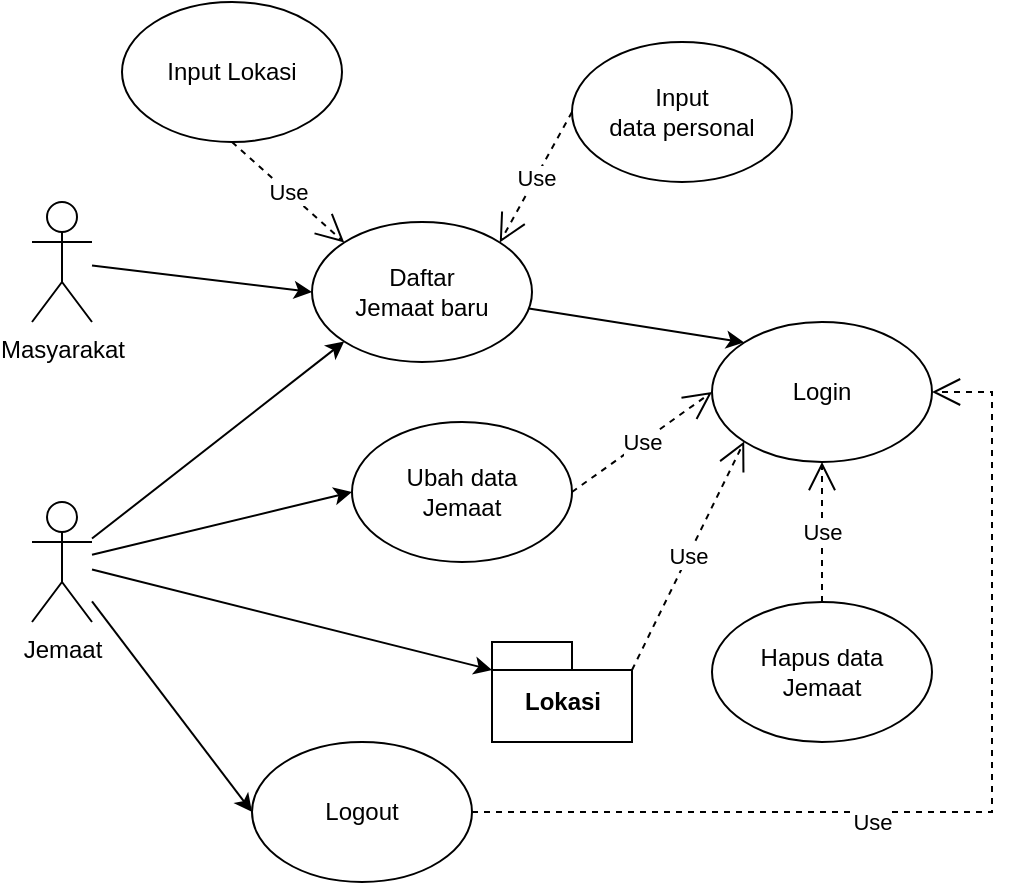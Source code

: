 <mxfile version="20.1.2" type="github" pages="3">
  <diagram id="PjaSomSAxZqeQff5UeBx" name="Page-1">
    <mxGraphModel dx="1085" dy="535" grid="1" gridSize="10" guides="1" tooltips="1" connect="1" arrows="1" fold="1" page="1" pageScale="1" pageWidth="850" pageHeight="1100" math="0" shadow="0">
      <root>
        <mxCell id="0" />
        <mxCell id="1" parent="0" />
        <mxCell id="5i8q8Ae321yIFf5_sVQl-10" style="edgeStyle=none;rounded=0;orthogonalLoop=1;jettySize=auto;html=1;entryX=0;entryY=1;entryDx=0;entryDy=0;" edge="1" parent="1" source="5i8q8Ae321yIFf5_sVQl-1" target="5i8q8Ae321yIFf5_sVQl-4">
          <mxGeometry relative="1" as="geometry" />
        </mxCell>
        <mxCell id="5i8q8Ae321yIFf5_sVQl-11" style="edgeStyle=none;rounded=0;orthogonalLoop=1;jettySize=auto;html=1;entryX=0;entryY=0.5;entryDx=0;entryDy=0;" edge="1" parent="1" source="5i8q8Ae321yIFf5_sVQl-1" target="5i8q8Ae321yIFf5_sVQl-5">
          <mxGeometry relative="1" as="geometry" />
        </mxCell>
        <mxCell id="5i8q8Ae321yIFf5_sVQl-12" style="edgeStyle=none;rounded=0;orthogonalLoop=1;jettySize=auto;html=1;entryX=0;entryY=0.5;entryDx=0;entryDy=0;" edge="1" parent="1" source="5i8q8Ae321yIFf5_sVQl-1" target="5i8q8Ae321yIFf5_sVQl-8">
          <mxGeometry relative="1" as="geometry" />
        </mxCell>
        <mxCell id="5i8q8Ae321yIFf5_sVQl-37" style="edgeStyle=none;rounded=0;jumpStyle=arc;jumpSize=27;orthogonalLoop=1;jettySize=auto;html=1;entryX=0;entryY=0;entryDx=0;entryDy=14;entryPerimeter=0;" edge="1" parent="1" source="5i8q8Ae321yIFf5_sVQl-1" target="5i8q8Ae321yIFf5_sVQl-30">
          <mxGeometry relative="1" as="geometry" />
        </mxCell>
        <mxCell id="5i8q8Ae321yIFf5_sVQl-1" value="Jemaat" style="shape=umlActor;verticalLabelPosition=bottom;verticalAlign=top;html=1;outlineConnect=0;" vertex="1" parent="1">
          <mxGeometry x="270" y="270" width="30" height="60" as="geometry" />
        </mxCell>
        <mxCell id="EsODkWYxD9DWkUbhR6N2-1" style="edgeStyle=none;rounded=0;jumpStyle=arc;jumpSize=27;orthogonalLoop=1;jettySize=auto;html=1;entryX=0;entryY=0;entryDx=0;entryDy=0;" edge="1" parent="1" source="5i8q8Ae321yIFf5_sVQl-4" target="5i8q8Ae321yIFf5_sVQl-6">
          <mxGeometry relative="1" as="geometry" />
        </mxCell>
        <mxCell id="5i8q8Ae321yIFf5_sVQl-4" value="Daftar &lt;br&gt;Jemaat baru" style="ellipse;whiteSpace=wrap;html=1;" vertex="1" parent="1">
          <mxGeometry x="410" y="130" width="110" height="70" as="geometry" />
        </mxCell>
        <mxCell id="5i8q8Ae321yIFf5_sVQl-5" value="Ubah data&lt;br&gt;Jemaat" style="ellipse;whiteSpace=wrap;html=1;" vertex="1" parent="1">
          <mxGeometry x="430" y="230" width="110" height="70" as="geometry" />
        </mxCell>
        <mxCell id="5i8q8Ae321yIFf5_sVQl-6" value="Login" style="ellipse;whiteSpace=wrap;html=1;" vertex="1" parent="1">
          <mxGeometry x="610" y="180" width="110" height="70" as="geometry" />
        </mxCell>
        <mxCell id="5i8q8Ae321yIFf5_sVQl-7" value="Hapus data&lt;br&gt;Jemaat" style="ellipse;whiteSpace=wrap;html=1;" vertex="1" parent="1">
          <mxGeometry x="610" y="320" width="110" height="70" as="geometry" />
        </mxCell>
        <mxCell id="5i8q8Ae321yIFf5_sVQl-8" value="Logout" style="ellipse;whiteSpace=wrap;html=1;" vertex="1" parent="1">
          <mxGeometry x="380" y="390" width="110" height="70" as="geometry" />
        </mxCell>
        <mxCell id="5i8q8Ae321yIFf5_sVQl-23" value="Use" style="endArrow=open;endSize=12;dashed=1;html=1;rounded=0;exitX=0.5;exitY=1;exitDx=0;exitDy=0;entryX=0;entryY=0;entryDx=0;entryDy=0;jumpStyle=arc;jumpSize=27;" edge="1" parent="1" source="5i8q8Ae321yIFf5_sVQl-24" target="5i8q8Ae321yIFf5_sVQl-4">
          <mxGeometry width="160" relative="1" as="geometry">
            <mxPoint x="300" y="310" as="sourcePoint" />
            <mxPoint x="460" y="310" as="targetPoint" />
          </mxGeometry>
        </mxCell>
        <mxCell id="5i8q8Ae321yIFf5_sVQl-24" value="Input Lokasi" style="ellipse;whiteSpace=wrap;html=1;" vertex="1" parent="1">
          <mxGeometry x="315" y="20" width="110" height="70" as="geometry" />
        </mxCell>
        <mxCell id="5i8q8Ae321yIFf5_sVQl-25" value="Use" style="endArrow=open;endSize=12;dashed=1;html=1;rounded=0;jumpStyle=arc;jumpSize=27;exitX=1;exitY=0.5;exitDx=0;exitDy=0;entryX=0;entryY=0.5;entryDx=0;entryDy=0;" edge="1" parent="1" source="5i8q8Ae321yIFf5_sVQl-5" target="5i8q8Ae321yIFf5_sVQl-6">
          <mxGeometry width="160" relative="1" as="geometry">
            <mxPoint x="390" y="330" as="sourcePoint" />
            <mxPoint x="550" y="330" as="targetPoint" />
          </mxGeometry>
        </mxCell>
        <mxCell id="5i8q8Ae321yIFf5_sVQl-26" value="Use" style="endArrow=open;endSize=12;dashed=1;html=1;rounded=0;jumpStyle=arc;jumpSize=27;exitX=0.5;exitY=0;exitDx=0;exitDy=0;entryX=0.5;entryY=1;entryDx=0;entryDy=0;" edge="1" parent="1" source="5i8q8Ae321yIFf5_sVQl-7" target="5i8q8Ae321yIFf5_sVQl-6">
          <mxGeometry width="160" relative="1" as="geometry">
            <mxPoint x="433.891" y="370.251" as="sourcePoint" />
            <mxPoint x="475" y="320" as="targetPoint" />
          </mxGeometry>
        </mxCell>
        <mxCell id="5i8q8Ae321yIFf5_sVQl-27" value="Input &lt;br&gt;data personal" style="ellipse;whiteSpace=wrap;html=1;" vertex="1" parent="1">
          <mxGeometry x="540" y="40" width="110" height="70" as="geometry" />
        </mxCell>
        <mxCell id="5i8q8Ae321yIFf5_sVQl-28" value="Use" style="endArrow=open;endSize=12;dashed=1;html=1;rounded=0;exitX=0;exitY=0.5;exitDx=0;exitDy=0;entryX=1;entryY=0;entryDx=0;entryDy=0;jumpStyle=arc;jumpSize=27;" edge="1" parent="1" source="5i8q8Ae321yIFf5_sVQl-27" target="5i8q8Ae321yIFf5_sVQl-4">
          <mxGeometry width="160" relative="1" as="geometry">
            <mxPoint x="380" y="115" as="sourcePoint" />
            <mxPoint x="435.928" y="150.367" as="targetPoint" />
          </mxGeometry>
        </mxCell>
        <mxCell id="5i8q8Ae321yIFf5_sVQl-30" value="Lokasi" style="shape=folder;fontStyle=1;spacingTop=10;tabWidth=40;tabHeight=14;tabPosition=left;html=1;" vertex="1" parent="1">
          <mxGeometry x="500" y="340" width="70" height="50" as="geometry" />
        </mxCell>
        <mxCell id="5i8q8Ae321yIFf5_sVQl-32" value="Use" style="endArrow=open;endSize=12;dashed=1;html=1;rounded=0;jumpStyle=arc;jumpSize=27;exitX=0;exitY=0;exitDx=70;exitDy=14;entryX=0;entryY=1;entryDx=0;entryDy=0;exitPerimeter=0;" edge="1" parent="1" source="5i8q8Ae321yIFf5_sVQl-30" target="5i8q8Ae321yIFf5_sVQl-6">
          <mxGeometry width="160" relative="1" as="geometry">
            <mxPoint x="575.928" y="349.997" as="sourcePoint" />
            <mxPoint x="490" y="314.63" as="targetPoint" />
          </mxGeometry>
        </mxCell>
        <mxCell id="5i8q8Ae321yIFf5_sVQl-36" style="edgeStyle=none;rounded=0;jumpStyle=arc;jumpSize=27;orthogonalLoop=1;jettySize=auto;html=1;entryX=0;entryY=0.5;entryDx=0;entryDy=0;" edge="1" parent="1" source="5i8q8Ae321yIFf5_sVQl-34" target="5i8q8Ae321yIFf5_sVQl-4">
          <mxGeometry relative="1" as="geometry" />
        </mxCell>
        <mxCell id="5i8q8Ae321yIFf5_sVQl-34" value="Masyarakat" style="shape=umlActor;verticalLabelPosition=bottom;verticalAlign=top;html=1;outlineConnect=0;" vertex="1" parent="1">
          <mxGeometry x="270" y="120" width="30" height="60" as="geometry" />
        </mxCell>
        <mxCell id="HSwljcfRwf5qk225oI1l-2" value="Use" style="endArrow=open;endSize=12;dashed=1;html=1;rounded=0;jumpStyle=arc;jumpSize=27;exitX=1;exitY=0.5;exitDx=0;exitDy=0;entryX=1;entryY=0.5;entryDx=0;entryDy=0;edgeStyle=elbowEdgeStyle;" edge="1" parent="1" source="5i8q8Ae321yIFf5_sVQl-8" target="5i8q8Ae321yIFf5_sVQl-6">
          <mxGeometry x="-0.2" y="-5" width="160" relative="1" as="geometry">
            <mxPoint x="675" y="330" as="sourcePoint" />
            <mxPoint x="675" y="260" as="targetPoint" />
            <Array as="points">
              <mxPoint x="750" y="340" />
            </Array>
            <mxPoint as="offset" />
          </mxGeometry>
        </mxCell>
      </root>
    </mxGraphModel>
  </diagram>
  <diagram id="RAF_GGhkcw0nodtZDPA_" name="Page-2">
    <mxGraphModel dx="868" dy="428" grid="1" gridSize="10" guides="1" tooltips="1" connect="1" arrows="1" fold="1" page="1" pageScale="1" pageWidth="850" pageHeight="1100" math="0" shadow="0">
      <root>
        <mxCell id="0" />
        <mxCell id="1" parent="0" />
        <mxCell id="jIE8mIxhrSkIf84SkjbB-2" value="Cari nama jemaat" style="ellipse;whiteSpace=wrap;html=1;" vertex="1" parent="1">
          <mxGeometry x="250" y="170" width="140" height="70" as="geometry" />
        </mxCell>
        <mxCell id="jIE8mIxhrSkIf84SkjbB-3" value="Pilih marker lokasi &lt;br&gt;dipeta" style="ellipse;whiteSpace=wrap;html=1;" vertex="1" parent="1">
          <mxGeometry x="150" y="300" width="140" height="70" as="geometry" />
        </mxCell>
        <mxCell id="jIE8mIxhrSkIf84SkjbB-4" value="Lokasi yang dituju" style="ellipse;whiteSpace=wrap;html=1;" vertex="1" parent="1">
          <mxGeometry x="340" y="300" width="140" height="70" as="geometry" />
        </mxCell>
        <mxCell id="jIE8mIxhrSkIf84SkjbB-6" value="Use" style="endArrow=open;endSize=12;dashed=1;html=1;rounded=0;jumpStyle=arc;jumpSize=27;entryX=0.5;entryY=0;entryDx=0;entryDy=0;exitX=1;exitY=1;exitDx=0;exitDy=0;" edge="1" parent="1" source="jIE8mIxhrSkIf84SkjbB-2" target="jIE8mIxhrSkIf84SkjbB-4">
          <mxGeometry width="160" relative="1" as="geometry">
            <mxPoint x="400" y="355" as="sourcePoint" />
            <mxPoint x="510.503" y="329.749" as="targetPoint" />
          </mxGeometry>
        </mxCell>
        <mxCell id="FT_0QnsMTjuEVHOiJ7lg-3" value="Extends" style="endArrow=block;endSize=16;endFill=0;html=1;rounded=0;jumpStyle=arc;jumpSize=27;entryX=0;entryY=1;entryDx=0;entryDy=0;exitX=0.5;exitY=0;exitDx=0;exitDy=0;" edge="1" parent="1" source="jIE8mIxhrSkIf84SkjbB-3" target="jIE8mIxhrSkIf84SkjbB-2">
          <mxGeometry width="160" relative="1" as="geometry">
            <mxPoint x="170" y="220" as="sourcePoint" />
            <mxPoint x="630" y="360" as="targetPoint" />
          </mxGeometry>
        </mxCell>
        <mxCell id="FT_0QnsMTjuEVHOiJ7lg-4" value="Rute Perjalanan" style="ellipse;whiteSpace=wrap;html=1;" vertex="1" parent="1">
          <mxGeometry x="470" y="170" width="140" height="70" as="geometry" />
        </mxCell>
        <mxCell id="FT_0QnsMTjuEVHOiJ7lg-6" value="Use" style="endArrow=open;endSize=12;dashed=1;html=1;rounded=0;jumpStyle=arc;jumpSize=27;entryX=0;entryY=0.5;entryDx=0;entryDy=0;exitX=1;exitY=0.5;exitDx=0;exitDy=0;" edge="1" parent="1" source="jIE8mIxhrSkIf84SkjbB-2" target="FT_0QnsMTjuEVHOiJ7lg-4">
          <mxGeometry width="160" relative="1" as="geometry">
            <mxPoint x="379.497" y="239.749" as="sourcePoint" />
            <mxPoint x="420" y="310" as="targetPoint" />
          </mxGeometry>
        </mxCell>
        <mxCell id="48hhQy2klkwX1SX_WkLe-1" value="Cari nama kegiatan" style="ellipse;whiteSpace=wrap;html=1;" vertex="1" parent="1">
          <mxGeometry x="50" y="230" width="140" height="70" as="geometry" />
        </mxCell>
        <mxCell id="48hhQy2klkwX1SX_WkLe-2" value="Extends" style="endArrow=block;endSize=16;endFill=0;html=1;rounded=0;jumpStyle=arc;jumpSize=27;entryX=0;entryY=0.5;entryDx=0;entryDy=0;exitX=1;exitY=0;exitDx=0;exitDy=0;" edge="1" parent="1" source="48hhQy2klkwX1SX_WkLe-1" target="jIE8mIxhrSkIf84SkjbB-2">
          <mxGeometry width="160" relative="1" as="geometry">
            <mxPoint x="230" y="310" as="sourcePoint" />
            <mxPoint x="280.503" y="239.749" as="targetPoint" />
          </mxGeometry>
        </mxCell>
      </root>
    </mxGraphModel>
  </diagram>
  <diagram id="0q7Ql4SBlpcZW3aKY-bH" name="Page-3">
    <mxGraphModel dx="1021" dy="504" grid="1" gridSize="10" guides="1" tooltips="1" connect="1" arrows="1" fold="1" page="1" pageScale="1" pageWidth="850" pageHeight="1100" math="0" shadow="0">
      <root>
        <mxCell id="0" />
        <mxCell id="1" parent="0" />
        <mxCell id="qMnpre456dZbhYS8tqiJ-2" style="edgeStyle=none;rounded=0;jumpStyle=arc;jumpSize=27;orthogonalLoop=1;jettySize=auto;html=1;entryX=0;entryY=0.5;entryDx=0;entryDy=0;" edge="1" parent="1" source="z4ABA9gQAK2XV4W80JZJ-1" target="z4ABA9gQAK2XV4W80JZJ-4">
          <mxGeometry relative="1" as="geometry" />
        </mxCell>
        <mxCell id="qMnpre456dZbhYS8tqiJ-3" style="edgeStyle=none;rounded=0;jumpStyle=arc;jumpSize=27;orthogonalLoop=1;jettySize=auto;html=1;entryX=0;entryY=0.5;entryDx=0;entryDy=0;" edge="1" parent="1" source="z4ABA9gQAK2XV4W80JZJ-1" target="z4ABA9gQAK2XV4W80JZJ-5">
          <mxGeometry relative="1" as="geometry" />
        </mxCell>
        <mxCell id="qMnpre456dZbhYS8tqiJ-4" style="edgeStyle=none;rounded=0;jumpStyle=arc;jumpSize=27;orthogonalLoop=1;jettySize=auto;html=1;entryX=0;entryY=0.5;entryDx=0;entryDy=0;" edge="1" parent="1" source="z4ABA9gQAK2XV4W80JZJ-1" target="z4ABA9gQAK2XV4W80JZJ-6">
          <mxGeometry relative="1" as="geometry" />
        </mxCell>
        <mxCell id="qMnpre456dZbhYS8tqiJ-5" style="edgeStyle=none;rounded=0;jumpStyle=arc;jumpSize=27;orthogonalLoop=1;jettySize=auto;html=1;entryX=0;entryY=0.5;entryDx=0;entryDy=0;" edge="1" parent="1" source="z4ABA9gQAK2XV4W80JZJ-1" target="z4ABA9gQAK2XV4W80JZJ-2">
          <mxGeometry relative="1" as="geometry" />
        </mxCell>
        <mxCell id="qMnpre456dZbhYS8tqiJ-6" style="edgeStyle=none;rounded=0;jumpStyle=arc;jumpSize=27;orthogonalLoop=1;jettySize=auto;html=1;entryX=0;entryY=0.5;entryDx=0;entryDy=0;" edge="1" parent="1" source="z4ABA9gQAK2XV4W80JZJ-1" target="z4ABA9gQAK2XV4W80JZJ-3">
          <mxGeometry relative="1" as="geometry" />
        </mxCell>
        <mxCell id="swKxZh92KxvjyOnFSqCl-4" style="edgeStyle=none;rounded=0;jumpStyle=arc;jumpSize=27;orthogonalLoop=1;jettySize=auto;html=1;entryX=0.205;entryY=0.922;entryDx=0;entryDy=0;fontSize=14;entryPerimeter=0;" edge="1" parent="1" source="z4ABA9gQAK2XV4W80JZJ-1" target="swKxZh92KxvjyOnFSqCl-1">
          <mxGeometry relative="1" as="geometry" />
        </mxCell>
        <mxCell id="z4ABA9gQAK2XV4W80JZJ-1" value="Pengurus" style="shape=umlActor;verticalLabelPosition=bottom;verticalAlign=top;html=1;" vertex="1" parent="1">
          <mxGeometry x="170" y="190" width="30" height="60" as="geometry" />
        </mxCell>
        <mxCell id="oRIM--aJrBusQifgm0hL-1" value="Manajemen Jadwal" style="html=1;fillColor=none;verticalAlign=top;fontStyle=1;fontSize=14;" vertex="1" parent="1">
          <mxGeometry x="280" y="230" width="420" height="300" as="geometry" />
        </mxCell>
        <mxCell id="z4ABA9gQAK2XV4W80JZJ-2" value="Login" style="ellipse;whiteSpace=wrap;html=1;" vertex="1" parent="1">
          <mxGeometry x="400" y="60" width="140" height="70" as="geometry" />
        </mxCell>
        <mxCell id="z4ABA9gQAK2XV4W80JZJ-3" value="Merubah status aktif&lt;br&gt;jemaat" style="ellipse;whiteSpace=wrap;html=1;" vertex="1" parent="1">
          <mxGeometry x="560" y="140" width="140" height="70" as="geometry" />
        </mxCell>
        <mxCell id="z4ABA9gQAK2XV4W80JZJ-4" value="Menambah jadwal&lt;br&gt;kegiatan" style="ellipse;whiteSpace=wrap;html=1;" vertex="1" parent="1">
          <mxGeometry x="355" y="260" width="140" height="70" as="geometry" />
        </mxCell>
        <mxCell id="z4ABA9gQAK2XV4W80JZJ-5" value="Merubah jadwal&lt;br&gt;kegiatan" style="ellipse;whiteSpace=wrap;html=1;" vertex="1" parent="1">
          <mxGeometry x="355" y="350" width="140" height="70" as="geometry" />
        </mxCell>
        <mxCell id="z4ABA9gQAK2XV4W80JZJ-6" value="Menghapus jadwal&lt;br&gt;kegiatan" style="ellipse;whiteSpace=wrap;html=1;" vertex="1" parent="1">
          <mxGeometry x="355" y="440" width="140" height="70" as="geometry" />
        </mxCell>
        <mxCell id="z4ABA9gQAK2XV4W80JZJ-8" value="Memilih lokasi" style="ellipse;whiteSpace=wrap;html=1;" vertex="1" parent="1">
          <mxGeometry x="540" y="320" width="140" height="70" as="geometry" />
        </mxCell>
        <mxCell id="z4ABA9gQAK2XV4W80JZJ-9" value="Use" style="endArrow=open;endSize=12;dashed=1;html=1;rounded=0;jumpStyle=arc;jumpSize=27;exitX=0;exitY=0;exitDx=0;exitDy=0;entryX=1;entryY=0.5;entryDx=0;entryDy=0;" edge="1" parent="1" source="z4ABA9gQAK2XV4W80JZJ-8" target="z4ABA9gQAK2XV4W80JZJ-4">
          <mxGeometry width="160" relative="1" as="geometry">
            <mxPoint x="340" y="350" as="sourcePoint" />
            <mxPoint x="500" y="350" as="targetPoint" />
          </mxGeometry>
        </mxCell>
        <mxCell id="qMnpre456dZbhYS8tqiJ-1" value="Use" style="endArrow=open;endSize=12;dashed=1;html=1;rounded=0;jumpStyle=arc;jumpSize=27;exitX=0;exitY=1;exitDx=0;exitDy=0;entryX=1;entryY=0.5;entryDx=0;entryDy=0;" edge="1" parent="1" source="z4ABA9gQAK2XV4W80JZJ-8" target="z4ABA9gQAK2XV4W80JZJ-5">
          <mxGeometry width="160" relative="1" as="geometry">
            <mxPoint x="570.503" y="340.251" as="sourcePoint" />
            <mxPoint x="505" y="305" as="targetPoint" />
          </mxGeometry>
        </mxCell>
        <mxCell id="oRIM--aJrBusQifgm0hL-2" value="Use" style="endArrow=open;endSize=12;dashed=1;html=1;rounded=0;jumpStyle=arc;jumpSize=27;exitX=0;exitY=0;exitDx=0;exitDy=0;entryX=1;entryY=1;entryDx=0;entryDy=0;" edge="1" parent="1" source="z4ABA9gQAK2XV4W80JZJ-3" target="z4ABA9gQAK2XV4W80JZJ-2">
          <mxGeometry width="160" relative="1" as="geometry">
            <mxPoint x="570.081" y="340.464" as="sourcePoint" />
            <mxPoint x="505" y="305" as="targetPoint" />
          </mxGeometry>
        </mxCell>
        <mxCell id="oRIM--aJrBusQifgm0hL-3" value="Use" style="endArrow=open;endSize=12;dashed=1;html=1;rounded=0;jumpStyle=arc;jumpSize=27;exitX=0.5;exitY=0;exitDx=0;exitDy=0;entryX=0.5;entryY=1;entryDx=0;entryDy=0;" edge="1" parent="1" source="oRIM--aJrBusQifgm0hL-1" target="z4ABA9gQAK2XV4W80JZJ-2">
          <mxGeometry x="0.37" y="2" width="160" relative="1" as="geometry">
            <mxPoint x="580.081" y="350.464" as="sourcePoint" />
            <mxPoint x="515" y="315" as="targetPoint" />
            <mxPoint as="offset" />
          </mxGeometry>
        </mxCell>
        <mxCell id="swKxZh92KxvjyOnFSqCl-1" value="Logout" style="ellipse;whiteSpace=wrap;html=1;" vertex="1" parent="1">
          <mxGeometry x="215" y="60" width="140" height="70" as="geometry" />
        </mxCell>
        <mxCell id="swKxZh92KxvjyOnFSqCl-5" value="Use" style="endArrow=open;endSize=12;dashed=1;html=1;rounded=0;jumpStyle=arc;jumpSize=27;exitX=0;exitY=0;exitDx=0;exitDy=0;entryX=1;entryY=0;entryDx=0;entryDy=0;" edge="1" parent="1" source="z4ABA9gQAK2XV4W80JZJ-2" target="swKxZh92KxvjyOnFSqCl-1">
          <mxGeometry width="160" relative="1" as="geometry">
            <mxPoint x="590.081" y="160.464" as="sourcePoint" />
            <mxPoint x="529.919" y="129.536" as="targetPoint" />
          </mxGeometry>
        </mxCell>
      </root>
    </mxGraphModel>
  </diagram>
</mxfile>
